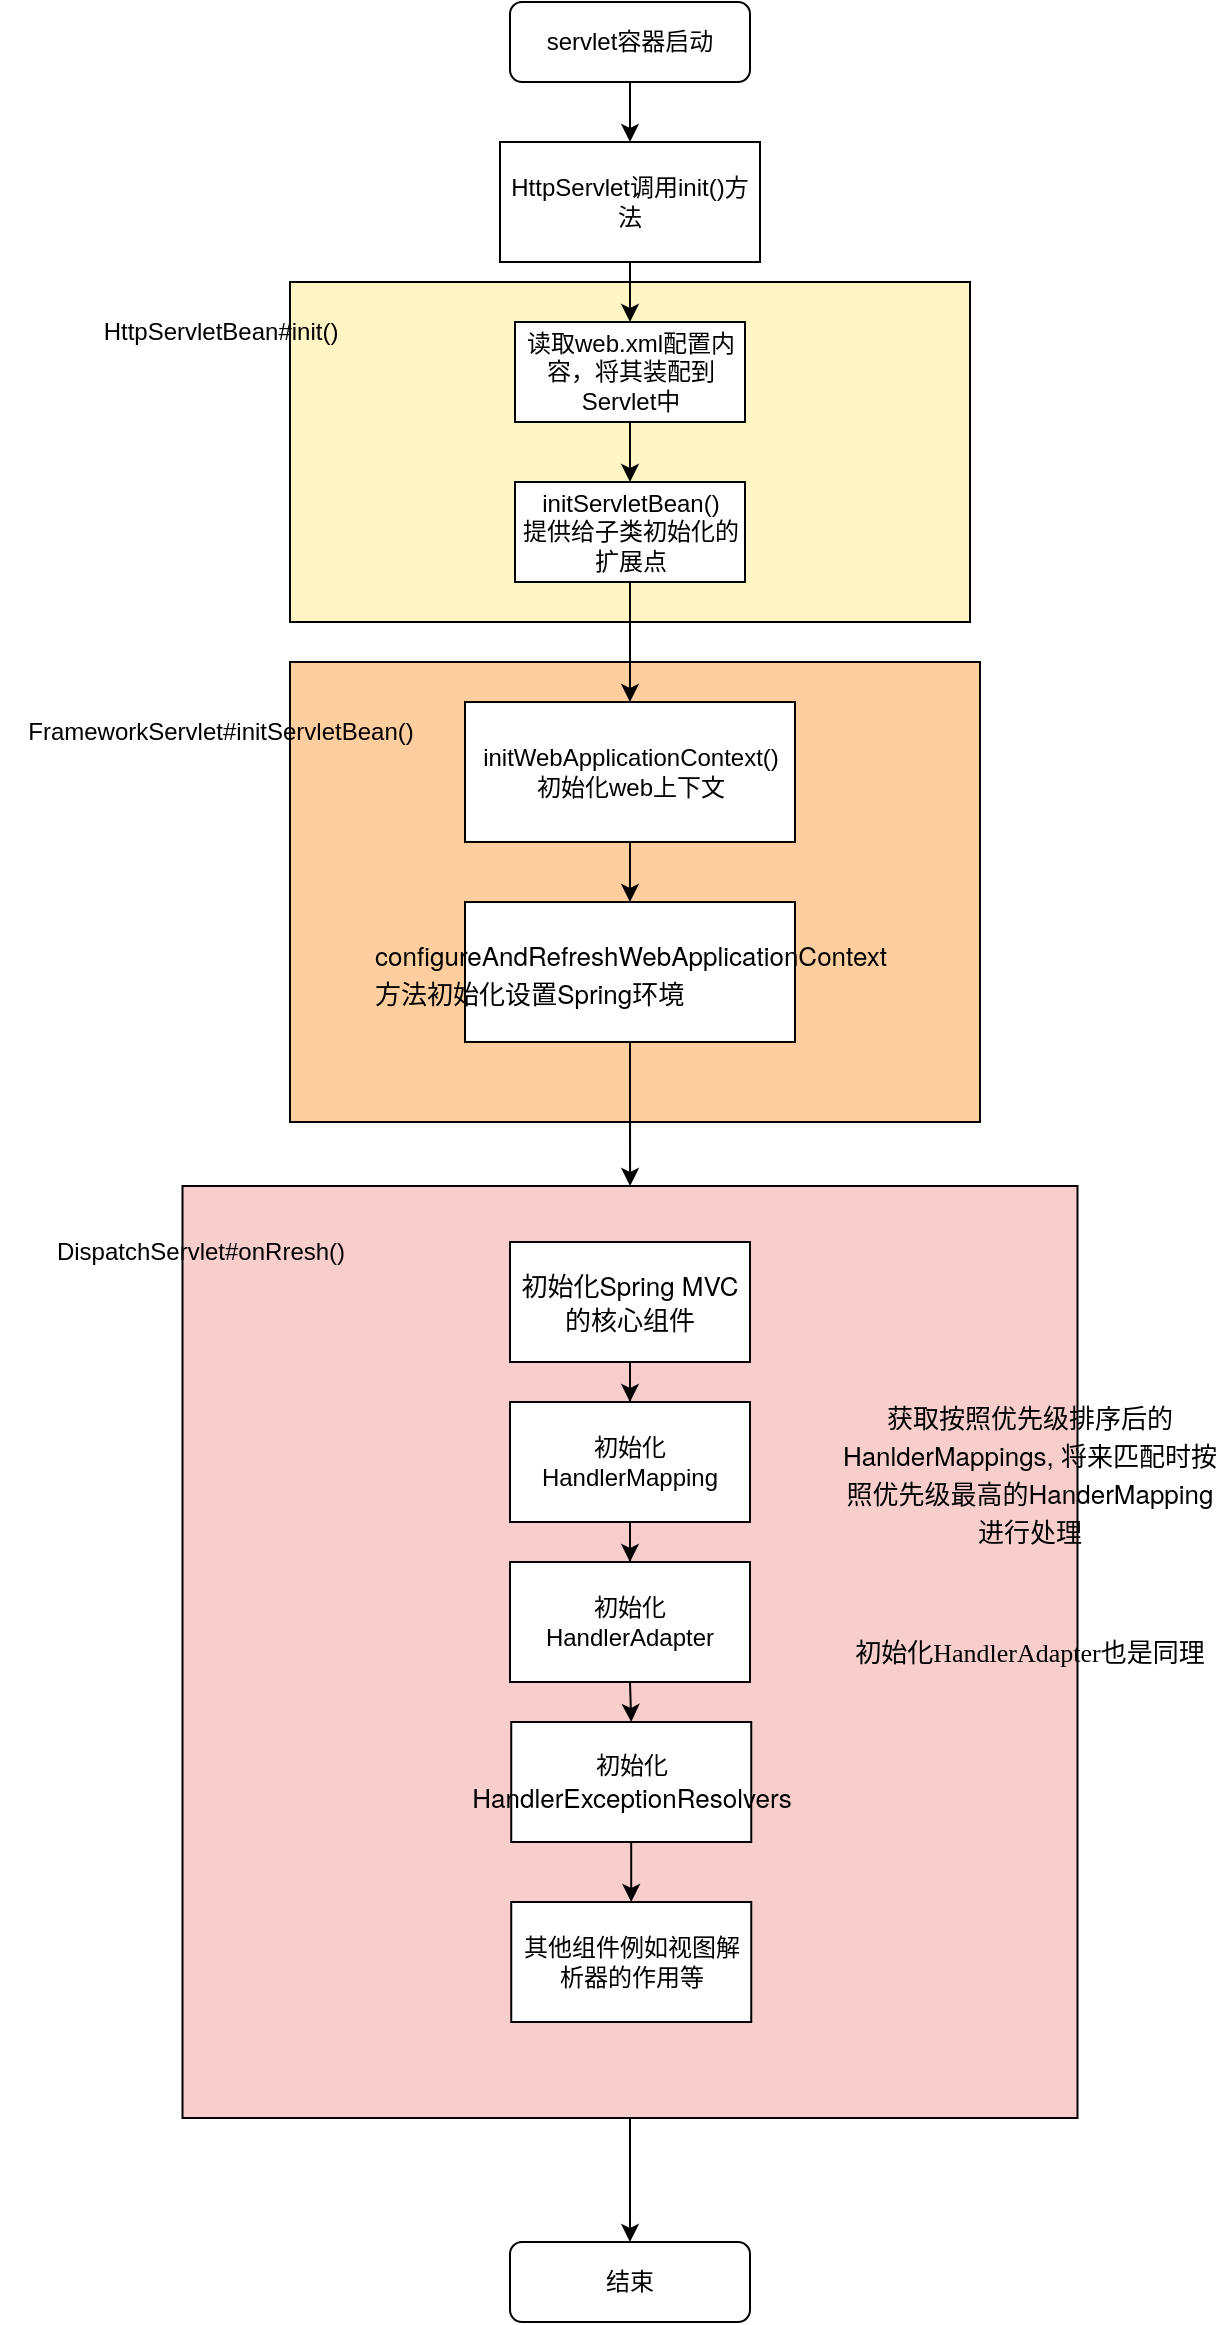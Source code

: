 <mxfile version="24.0.8" type="github">
  <diagram id="C5RBs43oDa-KdzZeNtuy" name="Page-1">
    <mxGraphModel dx="1853" dy="651" grid="1" gridSize="10" guides="1" tooltips="1" connect="1" arrows="1" fold="1" page="1" pageScale="1" pageWidth="827" pageHeight="1169" math="0" shadow="0">
      <root>
        <mxCell id="WIyWlLk6GJQsqaUBKTNV-0" />
        <mxCell id="WIyWlLk6GJQsqaUBKTNV-1" parent="WIyWlLk6GJQsqaUBKTNV-0" />
        <mxCell id="omWnFBDXgPLPtmwlaFrZ-33" style="edgeStyle=orthogonalEdgeStyle;rounded=0;orthogonalLoop=1;jettySize=auto;html=1;exitX=0.5;exitY=1;exitDx=0;exitDy=0;" edge="1" parent="WIyWlLk6GJQsqaUBKTNV-1" source="omWnFBDXgPLPtmwlaFrZ-5" target="WIyWlLk6GJQsqaUBKTNV-11">
          <mxGeometry relative="1" as="geometry" />
        </mxCell>
        <mxCell id="omWnFBDXgPLPtmwlaFrZ-5" value="" style="rounded=0;whiteSpace=wrap;html=1;fillColor=#F8CECC;" vertex="1" parent="WIyWlLk6GJQsqaUBKTNV-1">
          <mxGeometry x="-8.75" y="632" width="447.5" height="466" as="geometry" />
        </mxCell>
        <mxCell id="5hUvm3GJERcykWQlXBgC-10" value="" style="rounded=0;whiteSpace=wrap;html=1;fillColor=#FFCE9F;" parent="WIyWlLk6GJQsqaUBKTNV-1" vertex="1">
          <mxGeometry x="45" y="370" width="345" height="230" as="geometry" />
        </mxCell>
        <mxCell id="5hUvm3GJERcykWQlXBgC-8" value="" style="rounded=0;whiteSpace=wrap;html=1;fillColor=#FFF4C3;" parent="WIyWlLk6GJQsqaUBKTNV-1" vertex="1">
          <mxGeometry x="45" y="180" width="340" height="170" as="geometry" />
        </mxCell>
        <mxCell id="5hUvm3GJERcykWQlXBgC-1" style="edgeStyle=orthogonalEdgeStyle;rounded=0;orthogonalLoop=1;jettySize=auto;html=1;exitX=0.5;exitY=1;exitDx=0;exitDy=0;entryX=0.5;entryY=0;entryDx=0;entryDy=0;" parent="WIyWlLk6GJQsqaUBKTNV-1" source="WIyWlLk6GJQsqaUBKTNV-3" target="5hUvm3GJERcykWQlXBgC-0" edge="1">
          <mxGeometry relative="1" as="geometry" />
        </mxCell>
        <mxCell id="WIyWlLk6GJQsqaUBKTNV-3" value="servlet容器启动" style="rounded=1;whiteSpace=wrap;html=1;fontSize=12;glass=0;strokeWidth=1;shadow=0;" parent="WIyWlLk6GJQsqaUBKTNV-1" vertex="1">
          <mxGeometry x="155" y="40" width="120" height="40" as="geometry" />
        </mxCell>
        <mxCell id="WIyWlLk6GJQsqaUBKTNV-11" value="结束" style="rounded=1;whiteSpace=wrap;html=1;fontSize=12;glass=0;strokeWidth=1;shadow=0;" parent="WIyWlLk6GJQsqaUBKTNV-1" vertex="1">
          <mxGeometry x="155" y="1160" width="120" height="40" as="geometry" />
        </mxCell>
        <mxCell id="5hUvm3GJERcykWQlXBgC-15" style="edgeStyle=orthogonalEdgeStyle;rounded=0;orthogonalLoop=1;jettySize=auto;html=1;exitX=0.5;exitY=1;exitDx=0;exitDy=0;" parent="WIyWlLk6GJQsqaUBKTNV-1" source="5hUvm3GJERcykWQlXBgC-0" target="5hUvm3GJERcykWQlXBgC-4" edge="1">
          <mxGeometry relative="1" as="geometry" />
        </mxCell>
        <mxCell id="5hUvm3GJERcykWQlXBgC-0" value="HttpServlet调用init()方法" style="rounded=0;whiteSpace=wrap;html=1;" parent="WIyWlLk6GJQsqaUBKTNV-1" vertex="1">
          <mxGeometry x="150" y="110" width="130" height="60" as="geometry" />
        </mxCell>
        <mxCell id="5hUvm3GJERcykWQlXBgC-17" style="edgeStyle=orthogonalEdgeStyle;rounded=0;orthogonalLoop=1;jettySize=auto;html=1;exitX=0.5;exitY=1;exitDx=0;exitDy=0;entryX=0.5;entryY=0;entryDx=0;entryDy=0;" parent="WIyWlLk6GJQsqaUBKTNV-1" source="5hUvm3GJERcykWQlXBgC-2" target="5hUvm3GJERcykWQlXBgC-6" edge="1">
          <mxGeometry relative="1" as="geometry" />
        </mxCell>
        <mxCell id="5hUvm3GJERcykWQlXBgC-2" value="initServletBean()&lt;br&gt;提供给子类初始化的扩展点" style="whiteSpace=wrap;html=1;rounded=0;" parent="WIyWlLk6GJQsqaUBKTNV-1" vertex="1">
          <mxGeometry x="157.5" y="280" width="115" height="50" as="geometry" />
        </mxCell>
        <mxCell id="5hUvm3GJERcykWQlXBgC-16" style="edgeStyle=orthogonalEdgeStyle;rounded=0;orthogonalLoop=1;jettySize=auto;html=1;exitX=0.5;exitY=1;exitDx=0;exitDy=0;entryX=0.5;entryY=0;entryDx=0;entryDy=0;" parent="WIyWlLk6GJQsqaUBKTNV-1" source="5hUvm3GJERcykWQlXBgC-4" target="5hUvm3GJERcykWQlXBgC-2" edge="1">
          <mxGeometry relative="1" as="geometry" />
        </mxCell>
        <mxCell id="5hUvm3GJERcykWQlXBgC-4" value="读取web.xml配置内容，将其装配到Servlet中" style="whiteSpace=wrap;html=1;rounded=0;" parent="WIyWlLk6GJQsqaUBKTNV-1" vertex="1">
          <mxGeometry x="157.5" y="200" width="115" height="50" as="geometry" />
        </mxCell>
        <mxCell id="omWnFBDXgPLPtmwlaFrZ-4" value="" style="edgeStyle=orthogonalEdgeStyle;rounded=0;orthogonalLoop=1;jettySize=auto;html=1;" edge="1" parent="WIyWlLk6GJQsqaUBKTNV-1" source="5hUvm3GJERcykWQlXBgC-6" target="omWnFBDXgPLPtmwlaFrZ-3">
          <mxGeometry relative="1" as="geometry" />
        </mxCell>
        <mxCell id="5hUvm3GJERcykWQlXBgC-6" value="initWebApplicationContext()&lt;div&gt;初始化web上下文&lt;/div&gt;" style="whiteSpace=wrap;html=1;rounded=0;" parent="WIyWlLk6GJQsqaUBKTNV-1" vertex="1">
          <mxGeometry x="132.5" y="390" width="165" height="70" as="geometry" />
        </mxCell>
        <mxCell id="5hUvm3GJERcykWQlXBgC-9" value="HttpServletBean#init()" style="text;html=1;align=center;verticalAlign=middle;resizable=0;points=[];autosize=1;strokeColor=none;fillColor=none;" parent="WIyWlLk6GJQsqaUBKTNV-1" vertex="1">
          <mxGeometry x="-60" y="190" width="140" height="30" as="geometry" />
        </mxCell>
        <mxCell id="5hUvm3GJERcykWQlXBgC-11" value="FrameworkServlet#&lt;span style=&quot;text-wrap: wrap;&quot;&gt;initServletBean()&lt;/span&gt;" style="text;html=1;align=center;verticalAlign=middle;resizable=0;points=[];autosize=1;strokeColor=none;fillColor=none;" parent="WIyWlLk6GJQsqaUBKTNV-1" vertex="1">
          <mxGeometry x="-100" y="390" width="220" height="30" as="geometry" />
        </mxCell>
        <mxCell id="omWnFBDXgPLPtmwlaFrZ-15" value="" style="edgeStyle=orthogonalEdgeStyle;rounded=0;orthogonalLoop=1;jettySize=auto;html=1;" edge="1" parent="WIyWlLk6GJQsqaUBKTNV-1" source="omWnFBDXgPLPtmwlaFrZ-3" target="omWnFBDXgPLPtmwlaFrZ-5">
          <mxGeometry relative="1" as="geometry" />
        </mxCell>
        <mxCell id="omWnFBDXgPLPtmwlaFrZ-3" value="&lt;p style=&quot;margin: 0px; font-variant-numeric: normal; font-variant-east-asian: normal; font-variant-alternates: normal; font-kerning: auto; font-optical-sizing: auto; font-feature-settings: normal; font-variation-settings: normal; font-variant-position: normal; font-stretch: normal; font-size: 13px; line-height: normal; font-family: &amp;quot;Helvetica Neue&amp;quot;; text-align: start;&quot; class=&quot;p1&quot;&gt;configureAndRefreshWebApplicationContext&lt;span style=&quot;font-variant-numeric: normal; font-variant-east-asian: normal; font-variant-alternates: normal; font-kerning: auto; font-optical-sizing: auto; font-feature-settings: normal; font-variation-settings: normal; font-variant-position: normal; font-stretch: normal; line-height: normal; font-family: &amp;quot;PingFang SC&amp;quot;;&quot; class=&quot;s1&quot;&gt;方法初始化设置&lt;/span&gt;Spring&lt;span style=&quot;font-variant-numeric: normal; font-variant-east-asian: normal; font-variant-alternates: normal; font-kerning: auto; font-optical-sizing: auto; font-feature-settings: normal; font-variation-settings: normal; font-variant-position: normal; font-stretch: normal; line-height: normal; font-family: &amp;quot;PingFang SC&amp;quot;;&quot; class=&quot;s1&quot;&gt;环境&lt;/span&gt;&lt;/p&gt;" style="whiteSpace=wrap;html=1;rounded=0;" vertex="1" parent="WIyWlLk6GJQsqaUBKTNV-1">
          <mxGeometry x="132.5" y="490" width="165" height="70" as="geometry" />
        </mxCell>
        <mxCell id="omWnFBDXgPLPtmwlaFrZ-9" value="DispatchServlet#onRresh()" style="text;html=1;align=center;verticalAlign=middle;resizable=0;points=[];autosize=1;strokeColor=none;fillColor=none;" vertex="1" parent="WIyWlLk6GJQsqaUBKTNV-1">
          <mxGeometry x="-85" y="650" width="170" height="30" as="geometry" />
        </mxCell>
        <mxCell id="omWnFBDXgPLPtmwlaFrZ-18" value="" style="edgeStyle=orthogonalEdgeStyle;rounded=0;orthogonalLoop=1;jettySize=auto;html=1;" edge="1" parent="WIyWlLk6GJQsqaUBKTNV-1" source="omWnFBDXgPLPtmwlaFrZ-16" target="omWnFBDXgPLPtmwlaFrZ-17">
          <mxGeometry relative="1" as="geometry" />
        </mxCell>
        <mxCell id="omWnFBDXgPLPtmwlaFrZ-16" value="&lt;span style=&quot;font-family: &amp;quot;Helvetica Neue&amp;quot;; font-size: 13px; text-align: start;&quot;&gt;初始化Spring MVC的核心组件&lt;/span&gt;" style="rounded=0;whiteSpace=wrap;html=1;" vertex="1" parent="WIyWlLk6GJQsqaUBKTNV-1">
          <mxGeometry x="155" y="660" width="120" height="60" as="geometry" />
        </mxCell>
        <mxCell id="omWnFBDXgPLPtmwlaFrZ-31" style="edgeStyle=orthogonalEdgeStyle;rounded=0;orthogonalLoop=1;jettySize=auto;html=1;exitX=0.5;exitY=1;exitDx=0;exitDy=0;" edge="1" parent="WIyWlLk6GJQsqaUBKTNV-1" source="omWnFBDXgPLPtmwlaFrZ-17" target="omWnFBDXgPLPtmwlaFrZ-19">
          <mxGeometry relative="1" as="geometry" />
        </mxCell>
        <mxCell id="omWnFBDXgPLPtmwlaFrZ-17" value="初始化HandlerMapping" style="whiteSpace=wrap;html=1;rounded=0;" vertex="1" parent="WIyWlLk6GJQsqaUBKTNV-1">
          <mxGeometry x="155" y="740" width="120" height="60" as="geometry" />
        </mxCell>
        <mxCell id="omWnFBDXgPLPtmwlaFrZ-23" style="edgeStyle=orthogonalEdgeStyle;rounded=0;orthogonalLoop=1;jettySize=auto;html=1;exitX=0.5;exitY=1;exitDx=0;exitDy=0;entryX=0.5;entryY=0;entryDx=0;entryDy=0;" edge="1" parent="WIyWlLk6GJQsqaUBKTNV-1" source="omWnFBDXgPLPtmwlaFrZ-19" target="omWnFBDXgPLPtmwlaFrZ-20">
          <mxGeometry relative="1" as="geometry" />
        </mxCell>
        <mxCell id="omWnFBDXgPLPtmwlaFrZ-19" value="初始化HandlerAdapter" style="whiteSpace=wrap;html=1;rounded=0;" vertex="1" parent="WIyWlLk6GJQsqaUBKTNV-1">
          <mxGeometry x="155" y="820" width="120" height="60" as="geometry" />
        </mxCell>
        <mxCell id="omWnFBDXgPLPtmwlaFrZ-25" value="" style="edgeStyle=orthogonalEdgeStyle;rounded=0;orthogonalLoop=1;jettySize=auto;html=1;" edge="1" parent="WIyWlLk6GJQsqaUBKTNV-1" source="omWnFBDXgPLPtmwlaFrZ-20" target="omWnFBDXgPLPtmwlaFrZ-24">
          <mxGeometry relative="1" as="geometry" />
        </mxCell>
        <mxCell id="omWnFBDXgPLPtmwlaFrZ-20" value="初始化&lt;span style=&quot;font-family: &amp;quot;Helvetica Neue&amp;quot;; font-size: 13px; text-align: start; background-color: initial;&quot;&gt;HandlerExceptionResolvers&lt;/span&gt;" style="whiteSpace=wrap;html=1;rounded=0;" vertex="1" parent="WIyWlLk6GJQsqaUBKTNV-1">
          <mxGeometry x="155.62" y="900" width="120" height="60" as="geometry" />
        </mxCell>
        <mxCell id="omWnFBDXgPLPtmwlaFrZ-24" value="其他组件例如视图解析器的作用等" style="whiteSpace=wrap;html=1;rounded=0;" vertex="1" parent="WIyWlLk6GJQsqaUBKTNV-1">
          <mxGeometry x="155.62" y="990" width="120" height="60" as="geometry" />
        </mxCell>
        <mxCell id="omWnFBDXgPLPtmwlaFrZ-30" value="&lt;span style=&quot;font-variant-numeric: normal; font-variant-east-asian: normal; font-variant-alternates: normal; font-kerning: auto; font-optical-sizing: auto; font-feature-settings: normal; font-variation-settings: normal; font-variant-position: normal; font-stretch: normal; font-size: 13px; line-height: normal; font-family: &amp;quot;PingFang SC&amp;quot;; text-align: start;&quot; class=&quot;s1&quot;&gt;获取按照优先级排序后的&lt;/span&gt;&lt;span style=&quot;font-family: &amp;quot;Helvetica Neue&amp;quot;; font-size: 13px; text-align: start;&quot;&gt;HanlderMappings,&amp;nbsp;&lt;/span&gt;&lt;span style=&quot;font-variant-numeric: normal; font-variant-east-asian: normal; font-variant-alternates: normal; font-kerning: auto; font-optical-sizing: auto; font-feature-settings: normal; font-variation-settings: normal; font-variant-position: normal; font-stretch: normal; font-size: 13px; line-height: normal; font-family: &amp;quot;PingFang SC&amp;quot;; text-align: start;&quot; class=&quot;s1&quot;&gt;将来匹配时按照优先级最高的&lt;/span&gt;&lt;span style=&quot;font-family: &amp;quot;Helvetica Neue&amp;quot;; font-size: 13px; text-align: start;&quot;&gt;HanderMapping&lt;/span&gt;&lt;span style=&quot;font-variant-numeric: normal; font-variant-east-asian: normal; font-variant-alternates: normal; font-kerning: auto; font-optical-sizing: auto; font-feature-settings: normal; font-variation-settings: normal; font-variant-position: normal; font-stretch: normal; font-size: 13px; line-height: normal; font-family: &amp;quot;PingFang SC&amp;quot;; text-align: start;&quot; class=&quot;s1&quot;&gt;进行处理&lt;/span&gt;" style="text;html=1;align=center;verticalAlign=middle;whiteSpace=wrap;rounded=0;" vertex="1" parent="WIyWlLk6GJQsqaUBKTNV-1">
          <mxGeometry x="320" y="740" width="190" height="70" as="geometry" />
        </mxCell>
        <mxCell id="omWnFBDXgPLPtmwlaFrZ-32" value="&lt;div style=&quot;text-align: start;&quot;&gt;&lt;span style=&quot;background-color: initial; font-size: 13px;&quot;&gt;&lt;font face=&quot;PingFang SC&quot;&gt;初始化HandlerAdapter也是同理&lt;/font&gt;&lt;/span&gt;&lt;/div&gt;" style="text;html=1;align=center;verticalAlign=middle;whiteSpace=wrap;rounded=0;" vertex="1" parent="WIyWlLk6GJQsqaUBKTNV-1">
          <mxGeometry x="320" y="830" width="190" height="70" as="geometry" />
        </mxCell>
      </root>
    </mxGraphModel>
  </diagram>
</mxfile>
